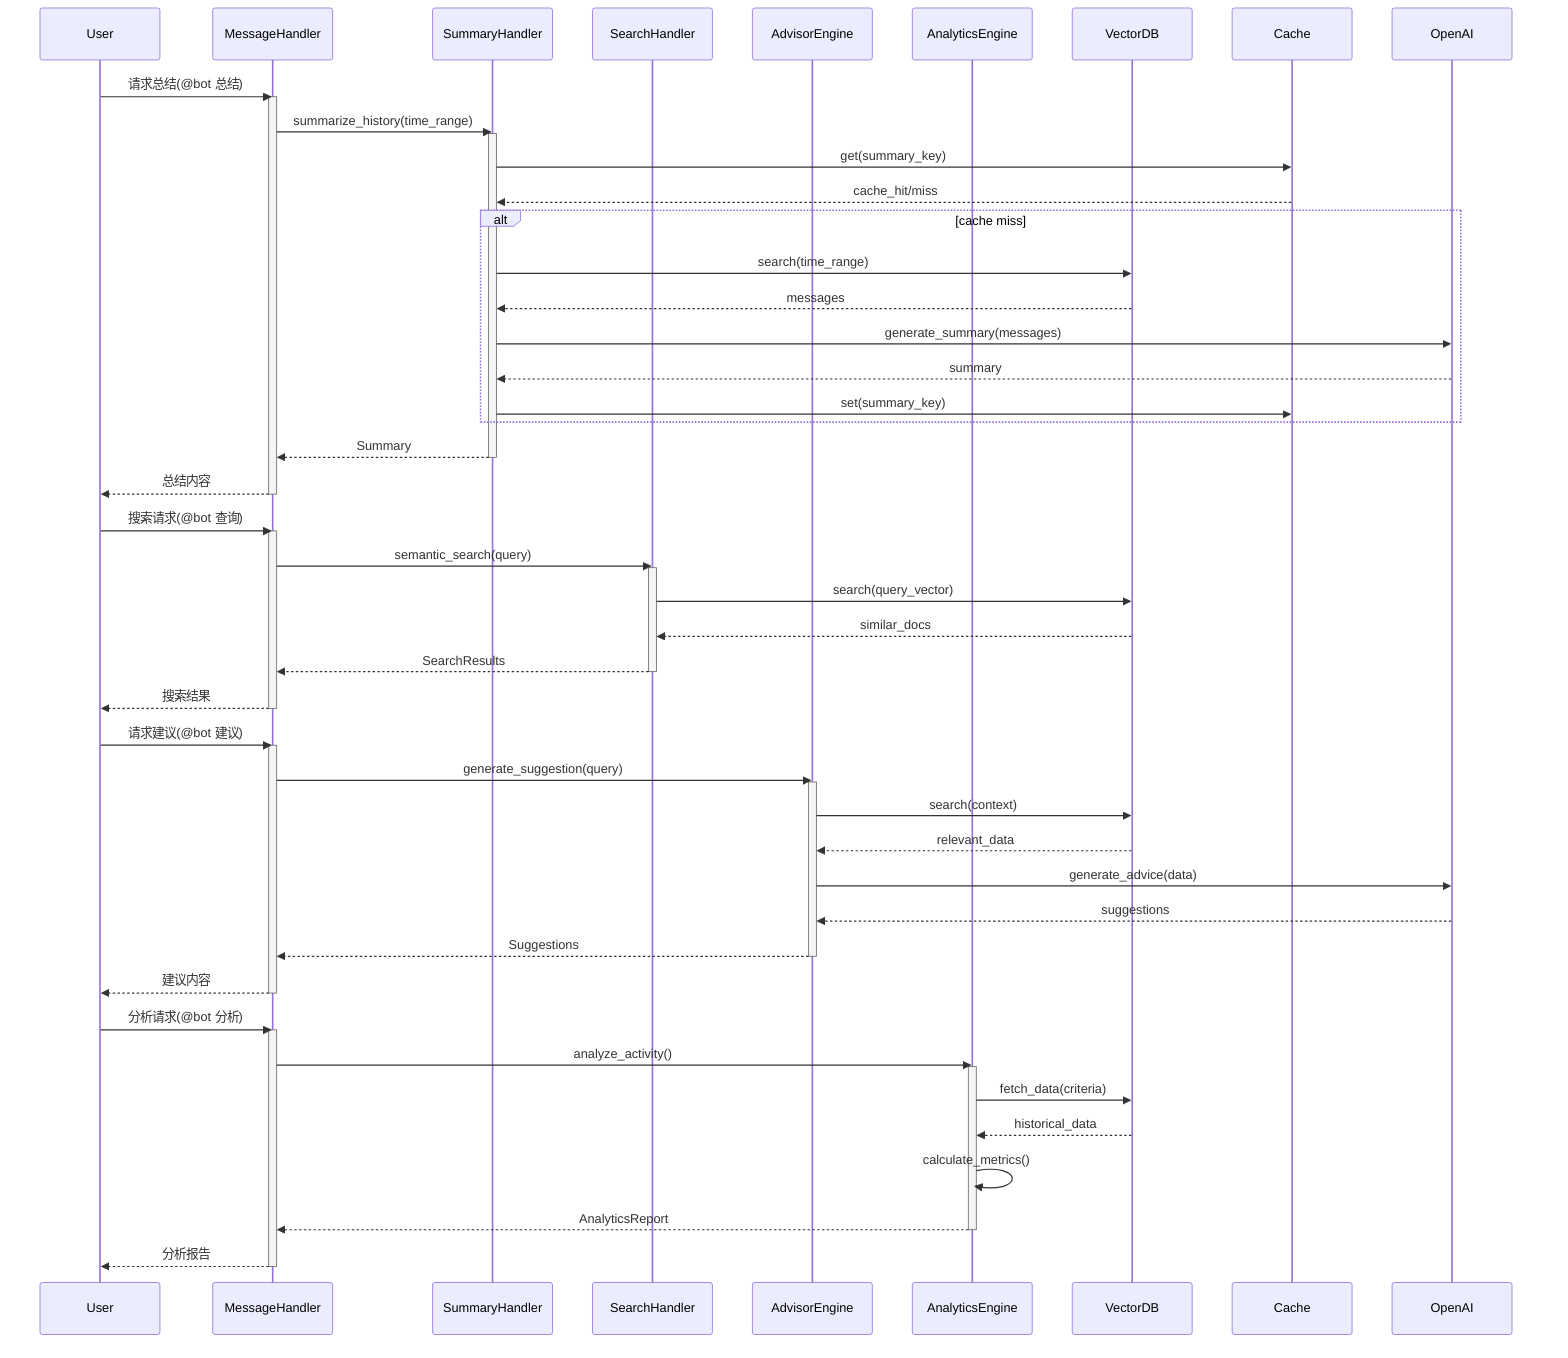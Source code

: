 sequenceDiagram
    participant User
    participant MH as MessageHandler
    participant SH as SummaryHandler
    participant SE as SearchHandler
    participant AE as AdvisorEngine
    participant AN as AnalyticsEngine
    participant VDB as VectorDB
    participant Cache
    participant LLM as OpenAI

    %% 历史内容总结流程
    User->>MH: 请求总结(@bot 总结)
    activate MH
    MH->>SH: summarize_history(time_range)
    activate SH
    SH->>Cache: get(summary_key)
    Cache-->>SH: cache_hit/miss
    alt cache miss
        SH->>VDB: search(time_range)
        VDB-->>SH: messages
        SH->>LLM: generate_summary(messages)
        LLM-->>SH: summary
        SH->>Cache: set(summary_key)
    end
    SH-->>MH: Summary
    deactivate SH
    MH-->>User: 总结内容
    deactivate MH

    %% 内容查询流程
    User->>MH: 搜索请求(@bot 查询)
    activate MH
    MH->>SE: semantic_search(query)
    activate SE
    SE->>VDB: search(query_vector)
    VDB-->>SE: similar_docs
    SE-->>MH: SearchResults
    deactivate SE
    MH-->>User: 搜索结果
    deactivate MH

    %% 建议生成流程
    User->>MH: 请求建议(@bot 建议)
    activate MH
    MH->>AE: generate_suggestion(query)
    activate AE
    AE->>VDB: search(context)
    VDB-->>AE: relevant_data
    AE->>LLM: generate_advice(data)
    LLM-->>AE: suggestions
    AE-->>MH: Suggestions
    deactivate AE
    MH-->>User: 建议内容
    deactivate MH

    %% 数据分析流程
    User->>MH: 分析请求(@bot 分析)
    activate MH
    MH->>AN: analyze_activity()
    activate AN
    AN->>VDB: fetch_data(criteria)
    VDB-->>AN: historical_data
    AN->>AN: calculate_metrics()
    AN-->>MH: AnalyticsReport
    deactivate AN
    MH-->>User: 分析报告
    deactivate MH